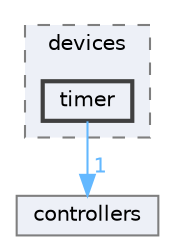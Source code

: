 digraph "src/devices/timer"
{
 // LATEX_PDF_SIZE
  bgcolor="transparent";
  edge [fontname=Helvetica,fontsize=10,labelfontname=Helvetica,labelfontsize=10];
  node [fontname=Helvetica,fontsize=10,shape=box,height=0.2,width=0.4];
  compound=true
  subgraph clusterdir_6fac9273c1f4413d2ee63ba6cd0b0eb2 {
    graph [ bgcolor="#edf0f7", pencolor="grey50", label="devices", fontname=Helvetica,fontsize=10 style="filled,dashed", URL="dir_6fac9273c1f4413d2ee63ba6cd0b0eb2.html",tooltip=""]
  dir_e454627fde579358d9c24a638890be46 [label="timer", fillcolor="#edf0f7", color="grey25", style="filled,bold", URL="dir_e454627fde579358d9c24a638890be46.html",tooltip=""];
  }
  dir_bbd6674d859f4cefaacb708974cac240 [label="controllers", fillcolor="#edf0f7", color="grey50", style="filled", URL="dir_bbd6674d859f4cefaacb708974cac240.html",tooltip=""];
  dir_e454627fde579358d9c24a638890be46->dir_bbd6674d859f4cefaacb708974cac240 [headlabel="1", labeldistance=1.5 headhref="dir_000009_000001.html" href="dir_000009_000001.html" color="steelblue1" fontcolor="steelblue1"];
}
